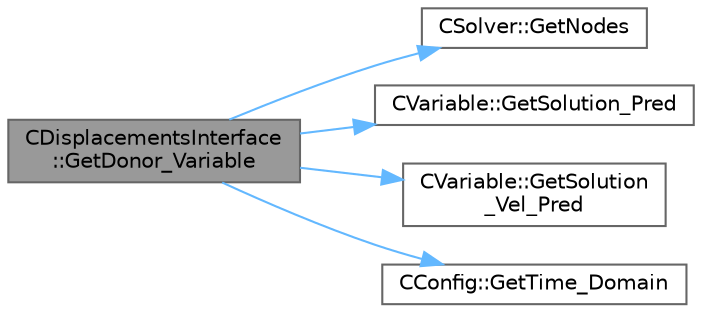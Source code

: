 digraph "CDisplacementsInterface::GetDonor_Variable"
{
 // LATEX_PDF_SIZE
  bgcolor="transparent";
  edge [fontname=Helvetica,fontsize=10,labelfontname=Helvetica,labelfontsize=10];
  node [fontname=Helvetica,fontsize=10,shape=box,height=0.2,width=0.4];
  rankdir="LR";
  Node1 [id="Node000001",label="CDisplacementsInterface\l::GetDonor_Variable",height=0.2,width=0.4,color="gray40", fillcolor="grey60", style="filled", fontcolor="black",tooltip="Retrieve the variable that will be sent from donor mesh to target mesh."];
  Node1 -> Node2 [id="edge1_Node000001_Node000002",color="steelblue1",style="solid",tooltip=" "];
  Node2 [id="Node000002",label="CSolver::GetNodes",height=0.2,width=0.4,color="grey40", fillcolor="white", style="filled",URL="$classCSolver.html#adb28ae3845a6b61cf764a8e9fe4b794e",tooltip="Allow outside access to the nodes of the solver, containing conservatives, primitives,..."];
  Node1 -> Node3 [id="edge2_Node000001_Node000003",color="steelblue1",style="solid",tooltip=" "];
  Node3 [id="Node000003",label="CVariable::GetSolution_Pred",height=0.2,width=0.4,color="grey40", fillcolor="white", style="filled",URL="$classCVariable.html#a78bf8da8e22b6c1a865ef44d28731bc7",tooltip="A virtual member. Get the solution at time n."];
  Node1 -> Node4 [id="edge3_Node000001_Node000004",color="steelblue1",style="solid",tooltip=" "];
  Node4 [id="Node000004",label="CVariable::GetSolution\l_Vel_Pred",height=0.2,width=0.4,color="grey40", fillcolor="white", style="filled",URL="$classCVariable.html#a105f699cd58d66f50b3017c95eeea2c3",tooltip="A virtual member. Get the velocity solution predictor."];
  Node1 -> Node5 [id="edge4_Node000001_Node000005",color="steelblue1",style="solid",tooltip=" "];
  Node5 [id="Node000005",label="CConfig::GetTime_Domain",height=0.2,width=0.4,color="grey40", fillcolor="white", style="filled",URL="$classCConfig.html#a85d2e3cf43b77c63642c40c235b853f3",tooltip="Check if the multizone problem is solved for time domain."];
}
